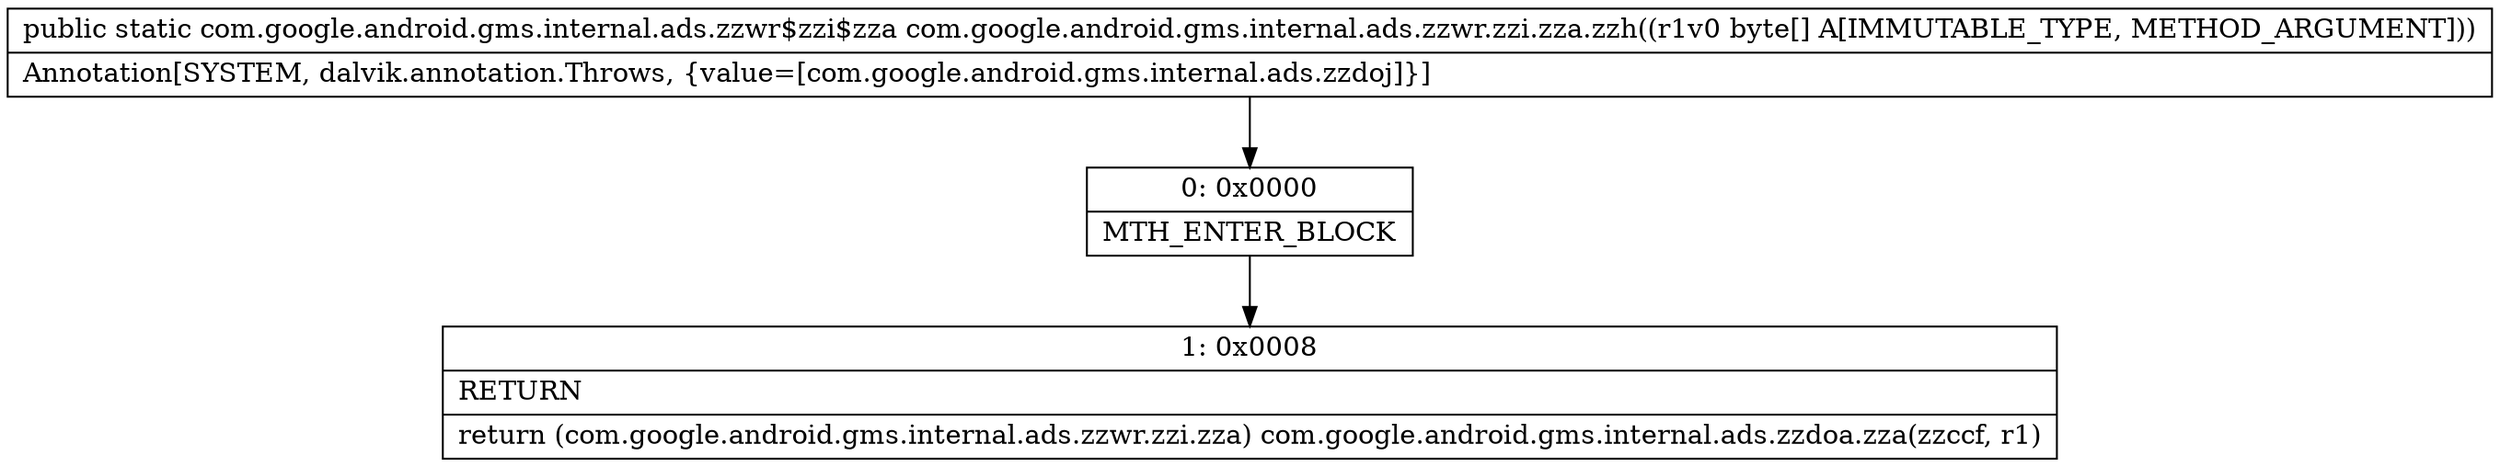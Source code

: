 digraph "CFG forcom.google.android.gms.internal.ads.zzwr.zzi.zza.zzh([B)Lcom\/google\/android\/gms\/internal\/ads\/zzwr$zzi$zza;" {
Node_0 [shape=record,label="{0\:\ 0x0000|MTH_ENTER_BLOCK\l}"];
Node_1 [shape=record,label="{1\:\ 0x0008|RETURN\l|return (com.google.android.gms.internal.ads.zzwr.zzi.zza) com.google.android.gms.internal.ads.zzdoa.zza(zzccf, r1)\l}"];
MethodNode[shape=record,label="{public static com.google.android.gms.internal.ads.zzwr$zzi$zza com.google.android.gms.internal.ads.zzwr.zzi.zza.zzh((r1v0 byte[] A[IMMUTABLE_TYPE, METHOD_ARGUMENT]))  | Annotation[SYSTEM, dalvik.annotation.Throws, \{value=[com.google.android.gms.internal.ads.zzdoj]\}]\l}"];
MethodNode -> Node_0;
Node_0 -> Node_1;
}

